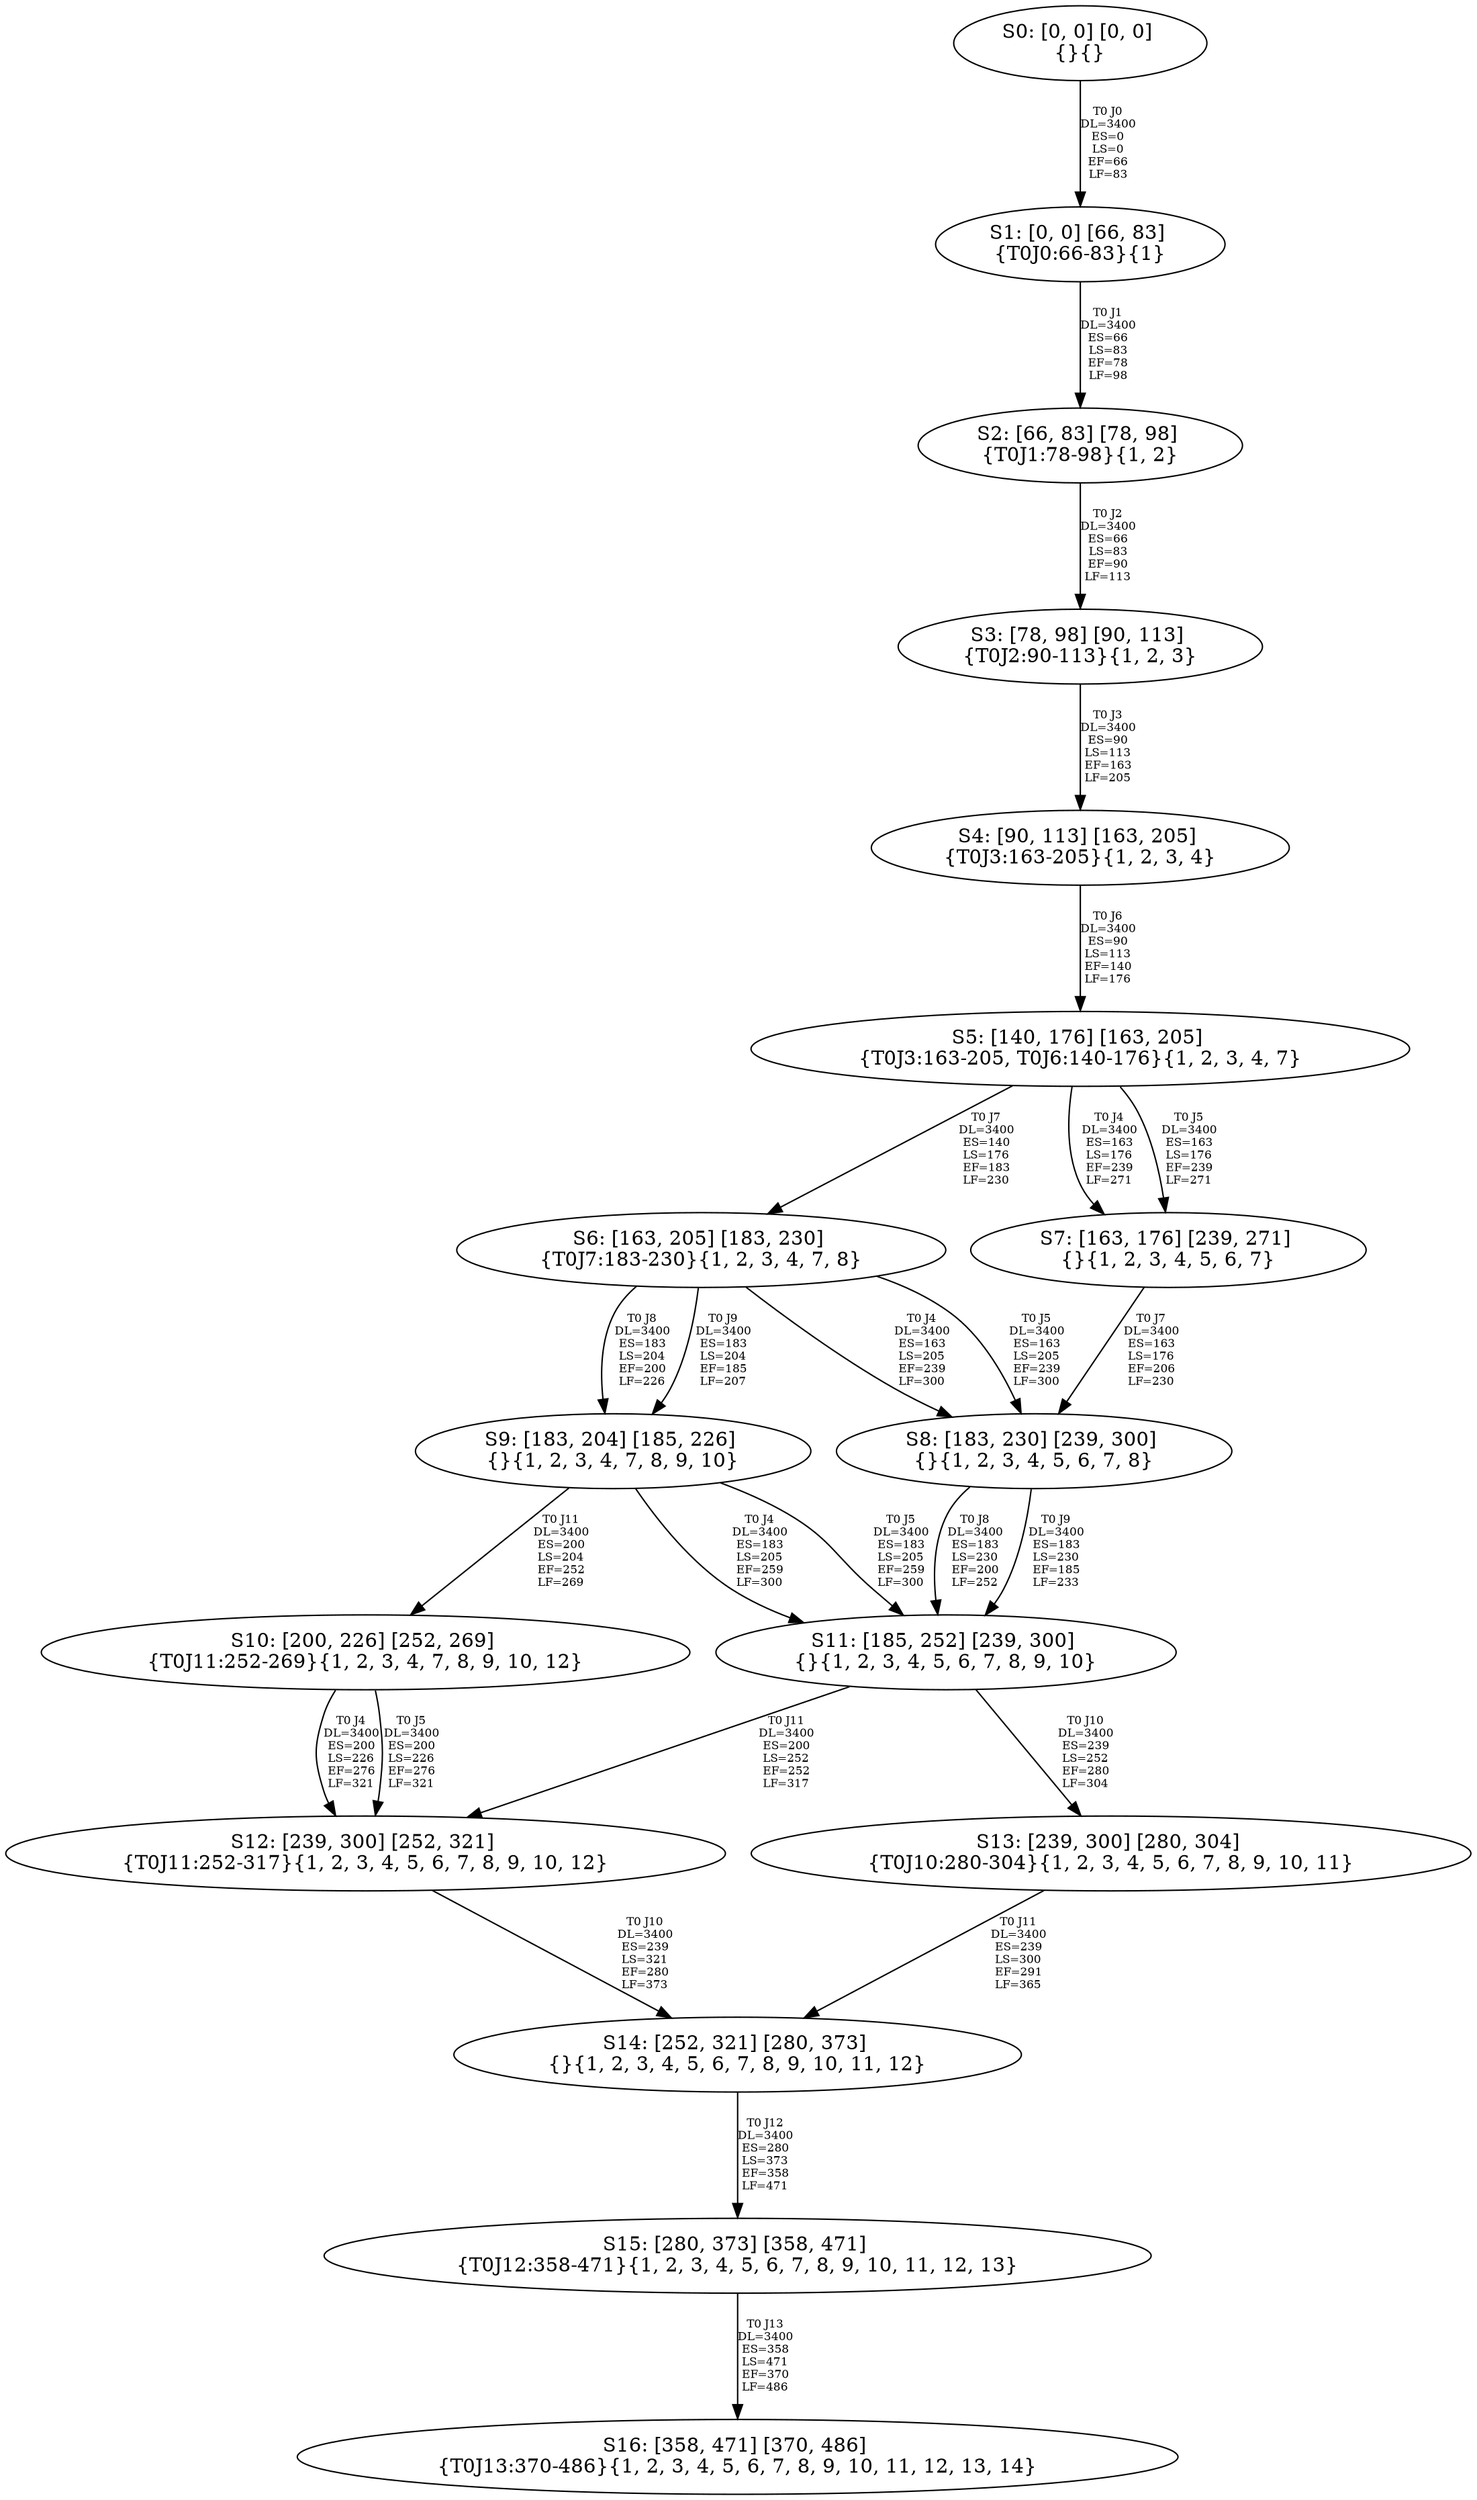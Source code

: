 digraph {
	S0[label="S0: [0, 0] [0, 0] \n{}{}"];
	S1[label="S1: [0, 0] [66, 83] \n{T0J0:66-83}{1}"];
	S2[label="S2: [66, 83] [78, 98] \n{T0J1:78-98}{1, 2}"];
	S3[label="S3: [78, 98] [90, 113] \n{T0J2:90-113}{1, 2, 3}"];
	S4[label="S4: [90, 113] [163, 205] \n{T0J3:163-205}{1, 2, 3, 4}"];
	S5[label="S5: [140, 176] [163, 205] \n{T0J3:163-205, T0J6:140-176}{1, 2, 3, 4, 7}"];
	S6[label="S6: [163, 205] [183, 230] \n{T0J7:183-230}{1, 2, 3, 4, 7, 8}"];
	S7[label="S7: [163, 176] [239, 271] \n{}{1, 2, 3, 4, 5, 6, 7}"];
	S8[label="S8: [183, 230] [239, 300] \n{}{1, 2, 3, 4, 5, 6, 7, 8}"];
	S9[label="S9: [183, 204] [185, 226] \n{}{1, 2, 3, 4, 7, 8, 9, 10}"];
	S10[label="S10: [200, 226] [252, 269] \n{T0J11:252-269}{1, 2, 3, 4, 7, 8, 9, 10, 12}"];
	S11[label="S11: [185, 252] [239, 300] \n{}{1, 2, 3, 4, 5, 6, 7, 8, 9, 10}"];
	S12[label="S12: [239, 300] [252, 321] \n{T0J11:252-317}{1, 2, 3, 4, 5, 6, 7, 8, 9, 10, 12}"];
	S13[label="S13: [239, 300] [280, 304] \n{T0J10:280-304}{1, 2, 3, 4, 5, 6, 7, 8, 9, 10, 11}"];
	S14[label="S14: [252, 321] [280, 373] \n{}{1, 2, 3, 4, 5, 6, 7, 8, 9, 10, 11, 12}"];
	S15[label="S15: [280, 373] [358, 471] \n{T0J12:358-471}{1, 2, 3, 4, 5, 6, 7, 8, 9, 10, 11, 12, 13}"];
	S16[label="S16: [358, 471] [370, 486] \n{T0J13:370-486}{1, 2, 3, 4, 5, 6, 7, 8, 9, 10, 11, 12, 13, 14}"];
	S0 -> S1[label="T0 J0\nDL=3400\nES=0\nLS=0\nEF=66\nLF=83",fontsize=8];
	S1 -> S2[label="T0 J1\nDL=3400\nES=66\nLS=83\nEF=78\nLF=98",fontsize=8];
	S2 -> S3[label="T0 J2\nDL=3400\nES=66\nLS=83\nEF=90\nLF=113",fontsize=8];
	S3 -> S4[label="T0 J3\nDL=3400\nES=90\nLS=113\nEF=163\nLF=205",fontsize=8];
	S4 -> S5[label="T0 J6\nDL=3400\nES=90\nLS=113\nEF=140\nLF=176",fontsize=8];
	S5 -> S7[label="T0 J4\nDL=3400\nES=163\nLS=176\nEF=239\nLF=271",fontsize=8];
	S5 -> S7[label="T0 J5\nDL=3400\nES=163\nLS=176\nEF=239\nLF=271",fontsize=8];
	S5 -> S6[label="T0 J7\nDL=3400\nES=140\nLS=176\nEF=183\nLF=230",fontsize=8];
	S6 -> S8[label="T0 J4\nDL=3400\nES=163\nLS=205\nEF=239\nLF=300",fontsize=8];
	S6 -> S8[label="T0 J5\nDL=3400\nES=163\nLS=205\nEF=239\nLF=300",fontsize=8];
	S6 -> S9[label="T0 J8\nDL=3400\nES=183\nLS=204\nEF=200\nLF=226",fontsize=8];
	S6 -> S9[label="T0 J9\nDL=3400\nES=183\nLS=204\nEF=185\nLF=207",fontsize=8];
	S7 -> S8[label="T0 J7\nDL=3400\nES=163\nLS=176\nEF=206\nLF=230",fontsize=8];
	S8 -> S11[label="T0 J8\nDL=3400\nES=183\nLS=230\nEF=200\nLF=252",fontsize=8];
	S8 -> S11[label="T0 J9\nDL=3400\nES=183\nLS=230\nEF=185\nLF=233",fontsize=8];
	S9 -> S11[label="T0 J4\nDL=3400\nES=183\nLS=205\nEF=259\nLF=300",fontsize=8];
	S9 -> S11[label="T0 J5\nDL=3400\nES=183\nLS=205\nEF=259\nLF=300",fontsize=8];
	S9 -> S10[label="T0 J11\nDL=3400\nES=200\nLS=204\nEF=252\nLF=269",fontsize=8];
	S10 -> S12[label="T0 J4\nDL=3400\nES=200\nLS=226\nEF=276\nLF=321",fontsize=8];
	S10 -> S12[label="T0 J5\nDL=3400\nES=200\nLS=226\nEF=276\nLF=321",fontsize=8];
	S11 -> S13[label="T0 J10\nDL=3400\nES=239\nLS=252\nEF=280\nLF=304",fontsize=8];
	S11 -> S12[label="T0 J11\nDL=3400\nES=200\nLS=252\nEF=252\nLF=317",fontsize=8];
	S12 -> S14[label="T0 J10\nDL=3400\nES=239\nLS=321\nEF=280\nLF=373",fontsize=8];
	S13 -> S14[label="T0 J11\nDL=3400\nES=239\nLS=300\nEF=291\nLF=365",fontsize=8];
	S14 -> S15[label="T0 J12\nDL=3400\nES=280\nLS=373\nEF=358\nLF=471",fontsize=8];
	S15 -> S16[label="T0 J13\nDL=3400\nES=358\nLS=471\nEF=370\nLF=486",fontsize=8];
}

